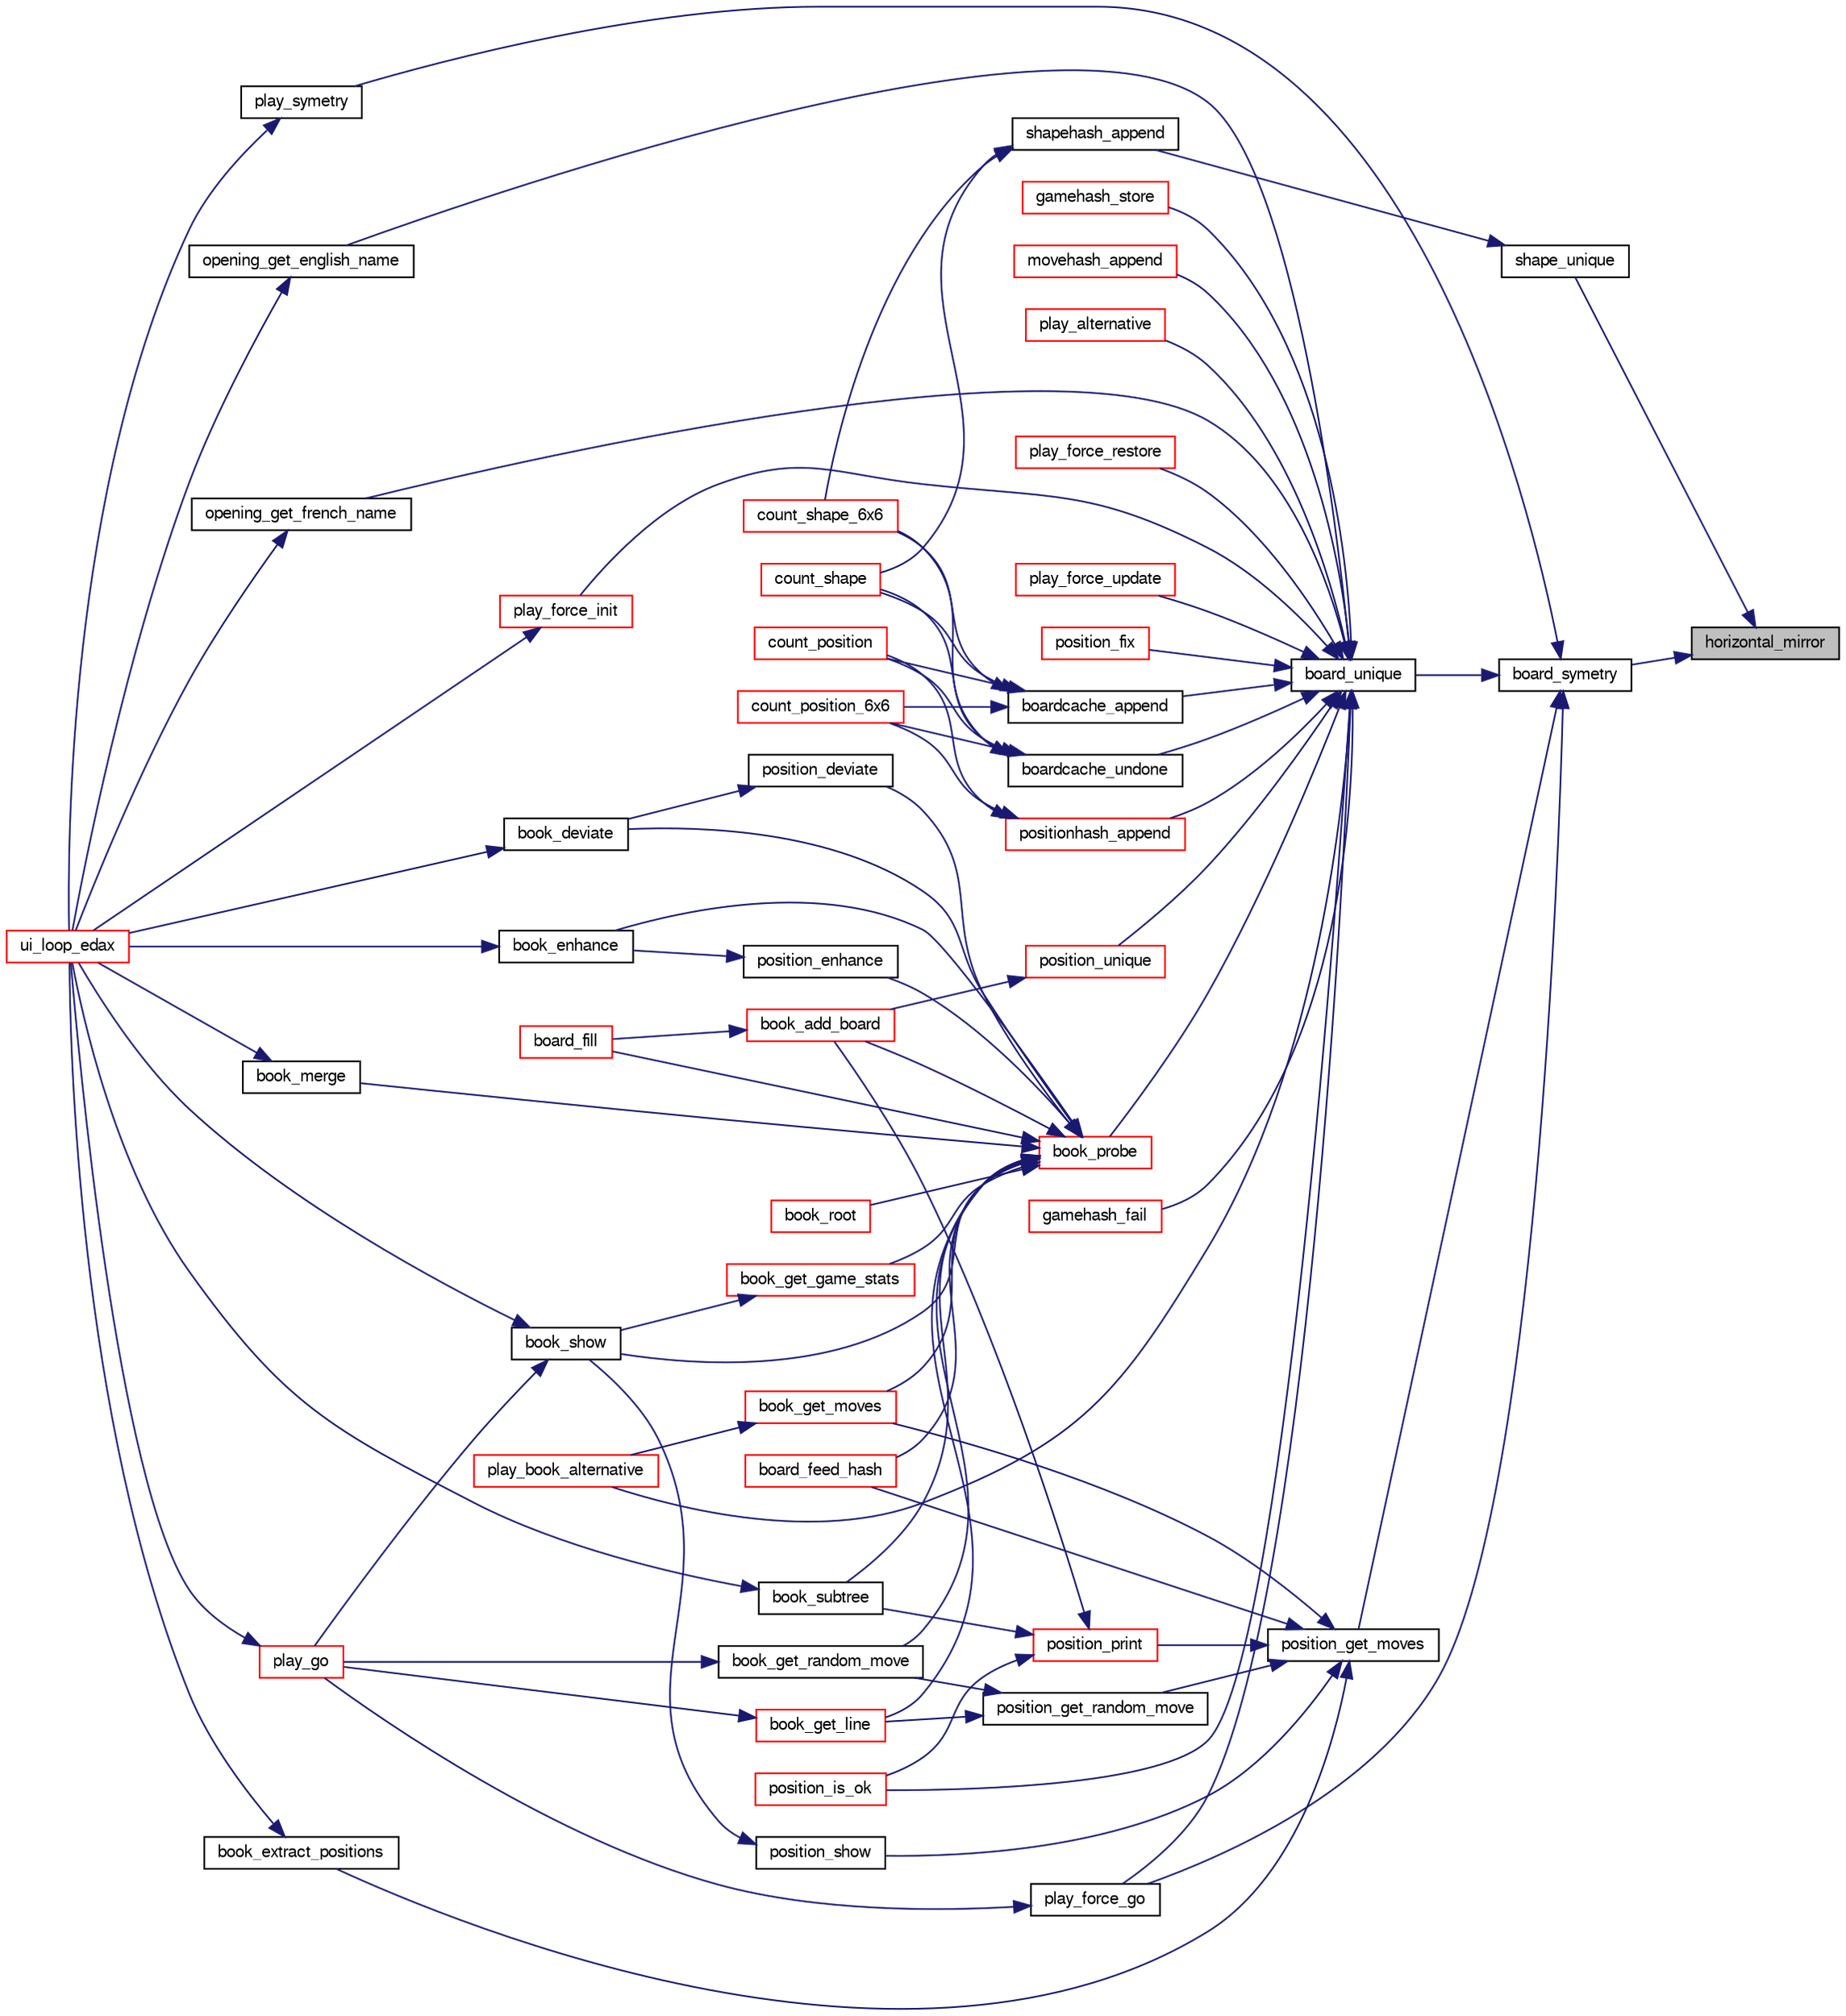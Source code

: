 digraph "horizontal_mirror"
{
 // LATEX_PDF_SIZE
  bgcolor="transparent";
  edge [fontname="FreeSans",fontsize="10",labelfontname="FreeSans",labelfontsize="10"];
  node [fontname="FreeSans",fontsize="10",shape=record];
  rankdir="RL";
  Node1 [label="horizontal_mirror",height=0.2,width=0.4,color="black", fillcolor="grey75", style="filled", fontcolor="black",tooltip="Mirror the unsigned long long (exchange the line 1 - 8, 2 - 7, 3 - 6 & 4 - 5)."];
  Node1 -> Node2 [dir="back",color="midnightblue",fontsize="10",style="solid",fontname="FreeSans"];
  Node2 [label="board_symetry",height=0.2,width=0.4,color="black",URL="$board_8c.html#aefe9a86ea799322c9c9da6255ebb9d29",tooltip="symetric board"];
  Node2 -> Node3 [dir="back",color="midnightblue",fontsize="10",style="solid",fontname="FreeSans"];
  Node3 [label="board_unique",height=0.2,width=0.4,color="black",URL="$board_8c.html#a66911c3a003f5fb27a87503b5bb04f6d",tooltip="unique board"];
  Node3 -> Node4 [dir="back",color="midnightblue",fontsize="10",style="solid",fontname="FreeSans"];
  Node4 [label="boardcache_append",height=0.2,width=0.4,color="black",URL="$perft_8c.html#ab89d904b22937c99cb208063ab0e80b1",tooltip=" "];
  Node4 -> Node5 [dir="back",color="midnightblue",fontsize="10",style="solid",fontname="FreeSans"];
  Node5 [label="count_position",height=0.2,width=0.4,color="red",URL="$perft_8c.html#a2d4fe896c978bd809fa8952616362382",tooltip="Recursively count positions."];
  Node4 -> Node10 [dir="back",color="midnightblue",fontsize="10",style="solid",fontname="FreeSans"];
  Node10 [label="count_position_6x6",height=0.2,width=0.4,color="red",URL="$perft_8c.html#aa337f17617f5e241b81068c5b1d53ceb",tooltip="Recursively count positions."];
  Node4 -> Node11 [dir="back",color="midnightblue",fontsize="10",style="solid",fontname="FreeSans"];
  Node11 [label="count_shape",height=0.2,width=0.4,color="red",URL="$perft_8c.html#ac407862f89888ec121363c7dd9a391ee",tooltip="Recursively count shapes."];
  Node4 -> Node13 [dir="back",color="midnightblue",fontsize="10",style="solid",fontname="FreeSans"];
  Node13 [label="count_shape_6x6",height=0.2,width=0.4,color="red",URL="$perft_8c.html#a5dce5b6d1c1a8586cce0ce9e16e6b833",tooltip="Recursively count shapes."];
  Node3 -> Node14 [dir="back",color="midnightblue",fontsize="10",style="solid",fontname="FreeSans"];
  Node14 [label="boardcache_undone",height=0.2,width=0.4,color="black",URL="$perft_8c.html#a5b192fc464ce0ce293410aae2c75a9c7",tooltip="Append a shape to the hash table."];
  Node14 -> Node5 [dir="back",color="midnightblue",fontsize="10",style="solid",fontname="FreeSans"];
  Node14 -> Node10 [dir="back",color="midnightblue",fontsize="10",style="solid",fontname="FreeSans"];
  Node14 -> Node11 [dir="back",color="midnightblue",fontsize="10",style="solid",fontname="FreeSans"];
  Node14 -> Node13 [dir="back",color="midnightblue",fontsize="10",style="solid",fontname="FreeSans"];
  Node3 -> Node15 [dir="back",color="midnightblue",fontsize="10",style="solid",fontname="FreeSans"];
  Node15 [label="book_probe",height=0.2,width=0.4,color="red",URL="$book_8c.html#a0618aa17a7aef4ce9704705ab3f4a8fa",tooltip="Find a position in the book."];
  Node15 -> Node16 [dir="back",color="midnightblue",fontsize="10",style="solid",fontname="FreeSans"];
  Node16 [label="board_feed_hash",height=0.2,width=0.4,color="red",URL="$book_8c.html#a9c0c6a1b902182109525eb3e10db7cad",tooltip="Feed hash from a position."];
  Node15 -> Node18 [dir="back",color="midnightblue",fontsize="10",style="solid",fontname="FreeSans"];
  Node18 [label="board_fill",height=0.2,width=0.4,color="red",URL="$book_8c.html#abdce4d74200559a64a4a498f952cfe96",tooltip="Fill the opening book."];
  Node15 -> Node20 [dir="back",color="midnightblue",fontsize="10",style="solid",fontname="FreeSans"];
  Node20 [label="book_add_board",height=0.2,width=0.4,color="red",URL="$book_8c.html#a429dbc3a206062b05e0e9da5f6fd8452",tooltip="Add a position."];
  Node20 -> Node18 [dir="back",color="midnightblue",fontsize="10",style="solid",fontname="FreeSans"];
  Node15 -> Node36 [dir="back",color="midnightblue",fontsize="10",style="solid",fontname="FreeSans"];
  Node36 [label="book_deviate",height=0.2,width=0.4,color="black",URL="$book_8c.html#ad3ff0b9b8333c6714cd23ca4ebb620b8",tooltip="Deviate a book."];
  Node36 -> Node8 [dir="back",color="midnightblue",fontsize="10",style="solid",fontname="FreeSans"];
  Node8 [label="ui_loop_edax",height=0.2,width=0.4,color="red",URL="$edax_8c.html#a2354b96c7688bae32bedb6203d672f50",tooltip="Loop event."];
  Node15 -> Node37 [dir="back",color="midnightblue",fontsize="10",style="solid",fontname="FreeSans"];
  Node37 [label="book_enhance",height=0.2,width=0.4,color="black",URL="$book_8c.html#a55c9eb657940f815d9be360f1f2b7aea",tooltip="Enhance a book."];
  Node37 -> Node8 [dir="back",color="midnightblue",fontsize="10",style="solid",fontname="FreeSans"];
  Node15 -> Node38 [dir="back",color="midnightblue",fontsize="10",style="solid",fontname="FreeSans"];
  Node38 [label="book_get_game_stats",height=0.2,width=0.4,color="red",URL="$book_8c.html#aa7c2d0e635012ae756261619a1188e5c",tooltip="Get game statistics from a position."];
  Node38 -> Node39 [dir="back",color="midnightblue",fontsize="10",style="solid",fontname="FreeSans"];
  Node39 [label="book_show",height=0.2,width=0.4,color="black",URL="$book_8c.html#a393a42eb1a3ce423cad7df4eb4ffaac4",tooltip="Display a position from the book."];
  Node39 -> Node40 [dir="back",color="midnightblue",fontsize="10",style="solid",fontname="FreeSans"];
  Node40 [label="play_go",height=0.2,width=0.4,color="red",URL="$play_8c.html#aeba64a0b6660a04cff93da447da3f746",tooltip="Start thinking."];
  Node40 -> Node8 [dir="back",color="midnightblue",fontsize="10",style="solid",fontname="FreeSans"];
  Node39 -> Node8 [dir="back",color="midnightblue",fontsize="10",style="solid",fontname="FreeSans"];
  Node15 -> Node47 [dir="back",color="midnightblue",fontsize="10",style="solid",fontname="FreeSans"];
  Node47 [label="book_get_line",height=0.2,width=0.4,color="red",URL="$book_8c.html#a5c4b33003cbd770b19d394d4f6dd6a4f",tooltip="Get a variation from the book."];
  Node47 -> Node40 [dir="back",color="midnightblue",fontsize="10",style="solid",fontname="FreeSans"];
  Node15 -> Node48 [dir="back",color="midnightblue",fontsize="10",style="solid",fontname="FreeSans"];
  Node48 [label="book_get_moves",height=0.2,width=0.4,color="red",URL="$book_8c.html#aa1610f481122264992eac876893fdf35",tooltip="Get a list of moves from the book."];
  Node48 -> Node53 [dir="back",color="midnightblue",fontsize="10",style="solid",fontname="FreeSans"];
  Node53 [label="play_book_alternative",height=0.2,width=0.4,color="red",URL="$play_8c.html#a0a53dfd153477f6332c030733e3a2d56",tooltip="Seek for the best alternative move from the opening book."];
  Node15 -> Node56 [dir="back",color="midnightblue",fontsize="10",style="solid",fontname="FreeSans"];
  Node56 [label="book_get_random_move",height=0.2,width=0.4,color="black",URL="$book_8c.html#a71ddeb4c807f9833f5e8507ba9dab350",tooltip="Get a move at random from the opening book."];
  Node56 -> Node40 [dir="back",color="midnightblue",fontsize="10",style="solid",fontname="FreeSans"];
  Node15 -> Node57 [dir="back",color="midnightblue",fontsize="10",style="solid",fontname="FreeSans"];
  Node57 [label="book_merge",height=0.2,width=0.4,color="black",URL="$book_8c.html#aa496342cb2a666bd18913b11c337347c",tooltip="Merge two opening books."];
  Node57 -> Node8 [dir="back",color="midnightblue",fontsize="10",style="solid",fontname="FreeSans"];
  Node15 -> Node58 [dir="back",color="midnightblue",fontsize="10",style="solid",fontname="FreeSans"];
  Node58 [label="book_root",height=0.2,width=0.4,color="red",URL="$book_8c.html#a15fb375522cfce3cca97b01d84fab40d",tooltip="Find the initial position in the book."];
  Node15 -> Node39 [dir="back",color="midnightblue",fontsize="10",style="solid",fontname="FreeSans"];
  Node15 -> Node62 [dir="back",color="midnightblue",fontsize="10",style="solid",fontname="FreeSans"];
  Node62 [label="book_subtree",height=0.2,width=0.4,color="black",URL="$book_8c.html#a54e2a9a31eaf5be229ebfb49e200065b",tooltip="Prune a book."];
  Node62 -> Node8 [dir="back",color="midnightblue",fontsize="10",style="solid",fontname="FreeSans"];
  Node15 -> Node63 [dir="back",color="midnightblue",fontsize="10",style="solid",fontname="FreeSans"];
  Node63 [label="position_deviate",height=0.2,width=0.4,color="black",URL="$book_8c.html#ae9ee489a468274fd83808c53da0418c9",tooltip="Deviate a position."];
  Node63 -> Node36 [dir="back",color="midnightblue",fontsize="10",style="solid",fontname="FreeSans"];
  Node15 -> Node64 [dir="back",color="midnightblue",fontsize="10",style="solid",fontname="FreeSans"];
  Node64 [label="position_enhance",height=0.2,width=0.4,color="black",URL="$book_8c.html#ae7bdabeabfe76594a8c99bcdb98dedff",tooltip="Enhance a position."];
  Node64 -> Node37 [dir="back",color="midnightblue",fontsize="10",style="solid",fontname="FreeSans"];
  Node3 -> Node74 [dir="back",color="midnightblue",fontsize="10",style="solid",fontname="FreeSans"];
  Node74 [label="gamehash_fail",height=0.2,width=0.4,color="red",URL="$perft_8c.html#adb6b55f288772c9a74db02105ee8c6c3",tooltip="Seek for a position in the hash table."];
  Node3 -> Node78 [dir="back",color="midnightblue",fontsize="10",style="solid",fontname="FreeSans"];
  Node78 [label="gamehash_store",height=0.2,width=0.4,color="red",URL="$perft_8c.html#a17abbd1909dc68176002cc819df8dc1d",tooltip="Store a game position."];
  Node3 -> Node79 [dir="back",color="midnightblue",fontsize="10",style="solid",fontname="FreeSans"];
  Node79 [label="movehash_append",height=0.2,width=0.4,color="red",URL="$move_8c.html#a5c446e3414594b950b7d1a6e219aa960",tooltip="Append a position to the hash table."];
  Node3 -> Node80 [dir="back",color="midnightblue",fontsize="10",style="solid",fontname="FreeSans"];
  Node80 [label="opening_get_english_name",height=0.2,width=0.4,color="black",URL="$opening_8c.html#a29fe489da5c01afa117dbc8b836f3e19",tooltip="Check if a board has got an engilsh opening name."];
  Node80 -> Node8 [dir="back",color="midnightblue",fontsize="10",style="solid",fontname="FreeSans"];
  Node3 -> Node81 [dir="back",color="midnightblue",fontsize="10",style="solid",fontname="FreeSans"];
  Node81 [label="opening_get_french_name",height=0.2,width=0.4,color="black",URL="$opening_8c.html#a72ee5109eda4126f1540dab97af838c0",tooltip="Check if a board has got a french opening name."];
  Node81 -> Node8 [dir="back",color="midnightblue",fontsize="10",style="solid",fontname="FreeSans"];
  Node3 -> Node82 [dir="back",color="midnightblue",fontsize="10",style="solid",fontname="FreeSans"];
  Node82 [label="play_alternative",height=0.2,width=0.4,color="red",URL="$play_8c.html#ab220e1e3acf69015cd2e2b32abbdbaae",tooltip="Seek for the best alternative move."];
  Node3 -> Node53 [dir="back",color="midnightblue",fontsize="10",style="solid",fontname="FreeSans"];
  Node3 -> Node84 [dir="back",color="midnightblue",fontsize="10",style="solid",fontname="FreeSans"];
  Node84 [label="play_force_go",height=0.2,width=0.4,color="black",URL="$play_8c.html#a0fac168d26c41a2a24f357011d546143",tooltip="Play a forced move."];
  Node84 -> Node40 [dir="back",color="midnightblue",fontsize="10",style="solid",fontname="FreeSans"];
  Node3 -> Node85 [dir="back",color="midnightblue",fontsize="10",style="solid",fontname="FreeSans"];
  Node85 [label="play_force_init",height=0.2,width=0.4,color="red",URL="$play_8c.html#a8ae26aeb1f439fc5a4bed1af1cb6a4ce",tooltip="Initialize a forced line."];
  Node85 -> Node8 [dir="back",color="midnightblue",fontsize="10",style="solid",fontname="FreeSans"];
  Node3 -> Node89 [dir="back",color="midnightblue",fontsize="10",style="solid",fontname="FreeSans"];
  Node89 [label="play_force_restore",height=0.2,width=0.4,color="red",URL="$play_8c.html#a0f958b5a711058c82752c80a979ace12",tooltip="Restore a forced line."];
  Node3 -> Node91 [dir="back",color="midnightblue",fontsize="10",style="solid",fontname="FreeSans"];
  Node91 [label="play_force_update",height=0.2,width=0.4,color="red",URL="$play_8c.html#aa6c1c201217d9e3141a02512635d98c1",tooltip="Update a forced line."];
  Node3 -> Node69 [dir="back",color="midnightblue",fontsize="10",style="solid",fontname="FreeSans"];
  Node69 [label="position_fix",height=0.2,width=0.4,color="red",URL="$book_8c.html#a2ed2c1217479c4fbf492246c22b28199",tooltip="Fix a position."];
  Node3 -> Node98 [dir="back",color="midnightblue",fontsize="10",style="solid",fontname="FreeSans"];
  Node98 [label="position_is_ok",height=0.2,width=0.4,color="red",URL="$book_8c.html#a72ebb0fd09a7722748b1a0c46f42312e",tooltip="Check if position is ok or need fixing."];
  Node3 -> Node101 [dir="back",color="midnightblue",fontsize="10",style="solid",fontname="FreeSans"];
  Node101 [label="position_unique",height=0.2,width=0.4,color="red",URL="$book_8c.html#aa759e4da25983478739275f1a0506a64",tooltip="Make position unique, regarding symetries."];
  Node101 -> Node20 [dir="back",color="midnightblue",fontsize="10",style="solid",fontname="FreeSans"];
  Node3 -> Node102 [dir="back",color="midnightblue",fontsize="10",style="solid",fontname="FreeSans"];
  Node102 [label="positionhash_append",height=0.2,width=0.4,color="red",URL="$perft_8c.html#aca3a6e88970a37dc6480e7159e325cd0",tooltip="Append a position to the hash table."];
  Node102 -> Node5 [dir="back",color="midnightblue",fontsize="10",style="solid",fontname="FreeSans"];
  Node102 -> Node10 [dir="back",color="midnightblue",fontsize="10",style="solid",fontname="FreeSans"];
  Node2 -> Node84 [dir="back",color="midnightblue",fontsize="10",style="solid",fontname="FreeSans"];
  Node2 -> Node104 [dir="back",color="midnightblue",fontsize="10",style="solid",fontname="FreeSans"];
  Node104 [label="play_symetry",height=0.2,width=0.4,color="black",URL="$play_8c.html#aba94f04f774fb6ccd8f088868f29c1e0",tooltip="Get the symetry of the actual position."];
  Node104 -> Node8 [dir="back",color="midnightblue",fontsize="10",style="solid",fontname="FreeSans"];
  Node2 -> Node105 [dir="back",color="midnightblue",fontsize="10",style="solid",fontname="FreeSans"];
  Node105 [label="position_get_moves",height=0.2,width=0.4,color="black",URL="$book_8c.html#a66fb9c00f652c4cb754bee6878794976",tooltip="Get moves from a position."];
  Node105 -> Node16 [dir="back",color="midnightblue",fontsize="10",style="solid",fontname="FreeSans"];
  Node105 -> Node106 [dir="back",color="midnightblue",fontsize="10",style="solid",fontname="FreeSans"];
  Node106 [label="book_extract_positions",height=0.2,width=0.4,color="black",URL="$book_8c.html#a0e747ea137315fed0a141a8b371c8960",tooltip="print a set of position."];
  Node106 -> Node8 [dir="back",color="midnightblue",fontsize="10",style="solid",fontname="FreeSans"];
  Node105 -> Node48 [dir="back",color="midnightblue",fontsize="10",style="solid",fontname="FreeSans"];
  Node105 -> Node107 [dir="back",color="midnightblue",fontsize="10",style="solid",fontname="FreeSans"];
  Node107 [label="position_get_random_move",height=0.2,width=0.4,color="black",URL="$book_8c.html#a51c109a522403edef219cc3a08b26b3e",tooltip="Chose a move at random from the position."];
  Node107 -> Node47 [dir="back",color="midnightblue",fontsize="10",style="solid",fontname="FreeSans"];
  Node107 -> Node56 [dir="back",color="midnightblue",fontsize="10",style="solid",fontname="FreeSans"];
  Node105 -> Node108 [dir="back",color="midnightblue",fontsize="10",style="solid",fontname="FreeSans"];
  Node108 [label="position_print",height=0.2,width=0.4,color="red",URL="$book_8c.html#a804457298fe82d9bbfb92588288aa406",tooltip="print a position in a compact but readable format."];
  Node108 -> Node20 [dir="back",color="midnightblue",fontsize="10",style="solid",fontname="FreeSans"];
  Node108 -> Node62 [dir="back",color="midnightblue",fontsize="10",style="solid",fontname="FreeSans"];
  Node108 -> Node98 [dir="back",color="midnightblue",fontsize="10",style="solid",fontname="FreeSans"];
  Node105 -> Node111 [dir="back",color="midnightblue",fontsize="10",style="solid",fontname="FreeSans"];
  Node111 [label="position_show",height=0.2,width=0.4,color="black",URL="$book_8c.html#a8de8f64b2388b45281acc8b4d5cd03ce",tooltip="print a position in a readable format."];
  Node111 -> Node39 [dir="back",color="midnightblue",fontsize="10",style="solid",fontname="FreeSans"];
  Node1 -> Node112 [dir="back",color="midnightblue",fontsize="10",style="solid",fontname="FreeSans"];
  Node112 [label="shape_unique",height=0.2,width=0.4,color="black",URL="$perft_8c.html#a3d95b352f91770d4eeb0330f57716103",tooltip="unique shape."];
  Node112 -> Node113 [dir="back",color="midnightblue",fontsize="10",style="solid",fontname="FreeSans"];
  Node113 [label="shapehash_append",height=0.2,width=0.4,color="black",URL="$perft_8c.html#aa9ccb76452b0e66397a5945782126ba8",tooltip="Append a shape to the hash table."];
  Node113 -> Node11 [dir="back",color="midnightblue",fontsize="10",style="solid",fontname="FreeSans"];
  Node113 -> Node13 [dir="back",color="midnightblue",fontsize="10",style="solid",fontname="FreeSans"];
}
